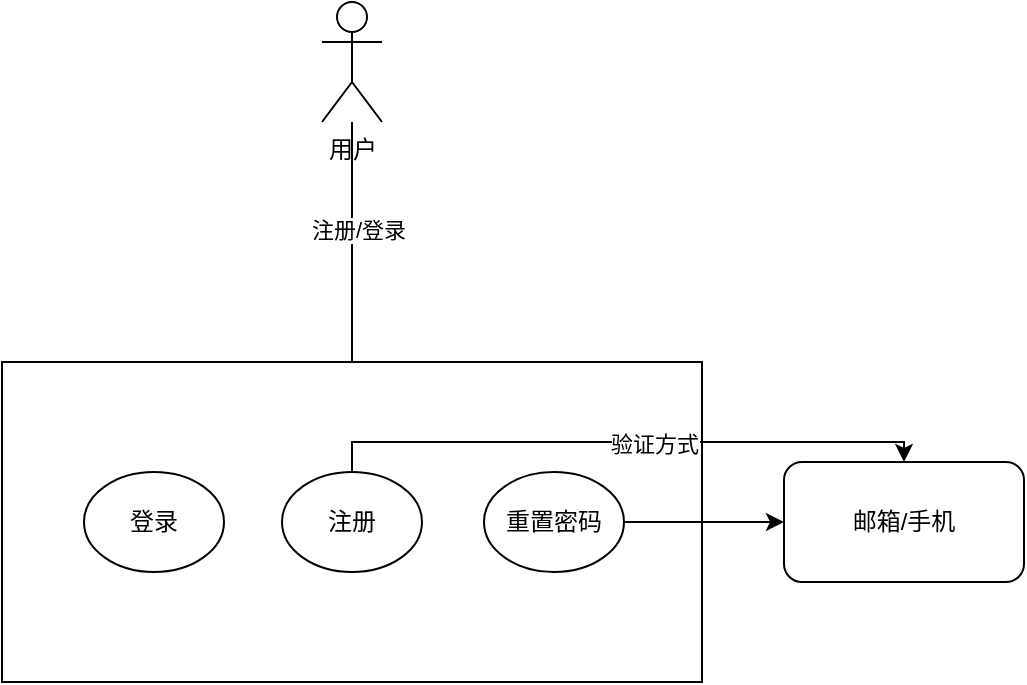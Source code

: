 <mxfile version="21.6.8" type="github">
  <diagram name="第 1 页" id="8Q_CCzN2BkOICVWuPZCD">
    <mxGraphModel dx="2074" dy="1166" grid="1" gridSize="10" guides="1" tooltips="1" connect="1" arrows="1" fold="1" page="1" pageScale="1" pageWidth="827" pageHeight="1169" math="0" shadow="0">
      <root>
        <mxCell id="0" />
        <mxCell id="1" parent="0" />
        <mxCell id="nkDDra9hpmmG-KaavUwW-18" value="" style="edgeStyle=orthogonalEdgeStyle;rounded=0;orthogonalLoop=1;jettySize=auto;html=1;" edge="1" parent="1" source="nkDDra9hpmmG-KaavUwW-1" target="nkDDra9hpmmG-KaavUwW-11">
          <mxGeometry relative="1" as="geometry" />
        </mxCell>
        <mxCell id="nkDDra9hpmmG-KaavUwW-19" value="注册/登录" style="edgeLabel;html=1;align=center;verticalAlign=middle;resizable=0;points=[];" vertex="1" connectable="0" parent="nkDDra9hpmmG-KaavUwW-18">
          <mxGeometry x="-0.391" y="3" relative="1" as="geometry">
            <mxPoint as="offset" />
          </mxGeometry>
        </mxCell>
        <mxCell id="nkDDra9hpmmG-KaavUwW-1" value="用户" style="shape=umlActor;verticalLabelPosition=bottom;verticalAlign=top;html=1;outlineConnect=0;" vertex="1" parent="1">
          <mxGeometry x="399" y="30" width="30" height="60" as="geometry" />
        </mxCell>
        <mxCell id="nkDDra9hpmmG-KaavUwW-9" value="" style="rounded=0;whiteSpace=wrap;html=1;" vertex="1" parent="1">
          <mxGeometry x="239" y="210" width="350" height="160" as="geometry" />
        </mxCell>
        <mxCell id="nkDDra9hpmmG-KaavUwW-10" value="登录" style="ellipse;whiteSpace=wrap;html=1;" vertex="1" parent="1">
          <mxGeometry x="280" y="265" width="70" height="50" as="geometry" />
        </mxCell>
        <mxCell id="nkDDra9hpmmG-KaavUwW-16" style="edgeStyle=orthogonalEdgeStyle;rounded=0;orthogonalLoop=1;jettySize=auto;html=1;" edge="1" parent="1" source="nkDDra9hpmmG-KaavUwW-11" target="nkDDra9hpmmG-KaavUwW-15">
          <mxGeometry relative="1" as="geometry">
            <Array as="points">
              <mxPoint x="414" y="250" />
              <mxPoint x="690" y="250" />
            </Array>
          </mxGeometry>
        </mxCell>
        <mxCell id="nkDDra9hpmmG-KaavUwW-21" value="验证方式" style="edgeLabel;html=1;align=center;verticalAlign=middle;resizable=0;points=[];" vertex="1" connectable="0" parent="nkDDra9hpmmG-KaavUwW-16">
          <mxGeometry x="0.103" y="-1" relative="1" as="geometry">
            <mxPoint as="offset" />
          </mxGeometry>
        </mxCell>
        <mxCell id="nkDDra9hpmmG-KaavUwW-11" value="注册" style="ellipse;whiteSpace=wrap;html=1;" vertex="1" parent="1">
          <mxGeometry x="379" y="265" width="70" height="50" as="geometry" />
        </mxCell>
        <mxCell id="nkDDra9hpmmG-KaavUwW-17" style="edgeStyle=orthogonalEdgeStyle;rounded=0;orthogonalLoop=1;jettySize=auto;html=1;" edge="1" parent="1" source="nkDDra9hpmmG-KaavUwW-12" target="nkDDra9hpmmG-KaavUwW-15">
          <mxGeometry relative="1" as="geometry" />
        </mxCell>
        <mxCell id="nkDDra9hpmmG-KaavUwW-12" value="重置密码" style="ellipse;whiteSpace=wrap;html=1;" vertex="1" parent="1">
          <mxGeometry x="480" y="265" width="70" height="50" as="geometry" />
        </mxCell>
        <mxCell id="nkDDra9hpmmG-KaavUwW-15" value="邮箱/手机" style="rounded=1;whiteSpace=wrap;html=1;" vertex="1" parent="1">
          <mxGeometry x="630" y="260" width="120" height="60" as="geometry" />
        </mxCell>
      </root>
    </mxGraphModel>
  </diagram>
</mxfile>
